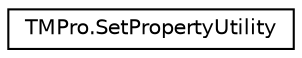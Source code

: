 digraph "Graphical Class Hierarchy"
{
 // LATEX_PDF_SIZE
  edge [fontname="Helvetica",fontsize="10",labelfontname="Helvetica",labelfontsize="10"];
  node [fontname="Helvetica",fontsize="10",shape=record];
  rankdir="LR";
  Node0 [label="TMPro.SetPropertyUtility",height=0.2,width=0.4,color="black", fillcolor="white", style="filled",URL="$class_t_m_pro_1_1_set_property_utility.html",tooltip=" "];
}
